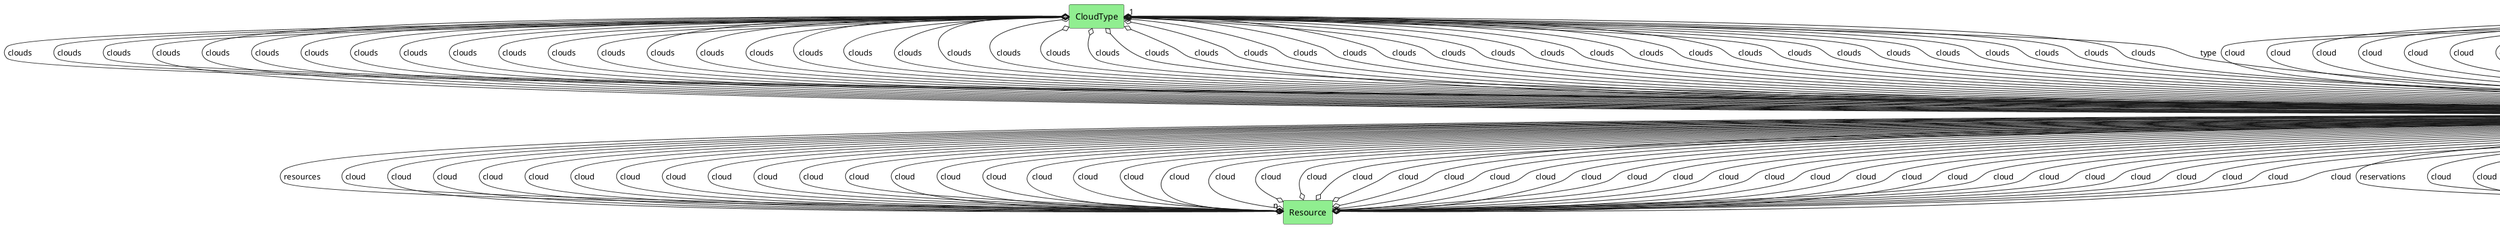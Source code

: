 @startuml

class "Cloud" as Model {
 string name
 string ename

 create()
 reserve()
 
}

rectangle "CloudType" as CloudType #lightblue {
}

Model o--> "1" CloudType : type


rectangle "Resource" as Resource #lightblue {
}

Model *--> "n" Resource : resources


rectangle "Device" as Device #lightblue {
}

Model o--> "n" Device : devices


rectangle "AggregatedDevice" as AggregatedDevice #lightblue {
}

Model o--> "n" AggregatedDevice : adevices


rectangle "DataCenter" as DataCenter #lightblue {
}

Model o--> "n" DataCenter : datacenters


rectangle "Reservation" as Reservation #lightblue {
}

Model *--> "n" Reservation : reservations


rectangle "Request" as Request #lightblue {
}

Model *--> "n" Request : requests




    rectangle "CloudType" as CloudType #lightgreen {
    }
    
        CloudType   o--> "n" Model : "clouds"
    
    rectangle "Image" as Image #lightgreen {
    }
    
        Image   o--> "1" Model : "cloud"
    
    rectangle "MultiCloud" as MultiCloud #lightgreen {
    }
    
        MultiCloud   o--> "n" Model : "clouds"
    
    rectangle "Request" as Request #lightgreen {
    }
    
        Request   o--> "1" Model : "cloud"
    
    rectangle "Reservation" as Reservation #lightgreen {
    }
    
        Reservation   o--> "1" Model : "cloud"
    
    rectangle "Resource" as Resource #lightgreen {
    }
    
        Resource   o--> "1" Model : "cloud"
    
    rectangle "CloudType" as CloudType #lightgreen {
    }
    
        CloudType   o--> "n" Model : "clouds"
    
    rectangle "Image" as Image #lightgreen {
    }
    
        Image   o--> "1" Model : "cloud"
    
    rectangle "MultiCloud" as MultiCloud #lightgreen {
    }
    
        MultiCloud   o--> "n" Model : "clouds"
    
    rectangle "Request" as Request #lightgreen {
    }
    
        Request   o--> "1" Model : "cloud"
    
    rectangle "Reservation" as Reservation #lightgreen {
    }
    
        Reservation   o--> "1" Model : "cloud"
    
    rectangle "Resource" as Resource #lightgreen {
    }
    
        Resource   o--> "1" Model : "cloud"
    
    rectangle "CloudType" as CloudType #lightgreen {
    }
    
        CloudType   o--> "n" Model : "clouds"
    
    rectangle "Image" as Image #lightgreen {
    }
    
        Image   o--> "1" Model : "cloud"
    
    rectangle "MultiCloud" as MultiCloud #lightgreen {
    }
    
        MultiCloud   o--> "n" Model : "clouds"
    
    rectangle "Request" as Request #lightgreen {
    }
    
        Request   o--> "1" Model : "cloud"
    
    rectangle "Reservation" as Reservation #lightgreen {
    }
    
        Reservation   o--> "1" Model : "cloud"
    
    rectangle "Resource" as Resource #lightgreen {
    }
    
        Resource   o--> "1" Model : "cloud"
    
    rectangle "CloudType" as CloudType #lightgreen {
    }
    
        CloudType   o--> "n" Model : "clouds"
    
    rectangle "Image" as Image #lightgreen {
    }
    
        Image   o--> "1" Model : "cloud"
    
    rectangle "MultiCloud" as MultiCloud #lightgreen {
    }
    
        MultiCloud   o--> "n" Model : "clouds"
    
    rectangle "Request" as Request #lightgreen {
    }
    
        Request   o--> "1" Model : "cloud"
    
    rectangle "Reservation" as Reservation #lightgreen {
    }
    
        Reservation   o--> "1" Model : "cloud"
    
    rectangle "Resource" as Resource #lightgreen {
    }
    
        Resource   o--> "1" Model : "cloud"
    
    rectangle "CloudType" as CloudType #lightgreen {
    }
    
        CloudType   o--> "n" Model : "clouds"
    
    rectangle "Image" as Image #lightgreen {
    }
    
        Image   o--> "1" Model : "cloud"
    
    rectangle "MultiCloud" as MultiCloud #lightgreen {
    }
    
        MultiCloud   o--> "n" Model : "clouds"
    
    rectangle "Request" as Request #lightgreen {
    }
    
        Request   o--> "1" Model : "cloud"
    
    rectangle "Reservation" as Reservation #lightgreen {
    }
    
        Reservation   o--> "1" Model : "cloud"
    
    rectangle "Resource" as Resource #lightgreen {
    }
    
        Resource   o--> "1" Model : "cloud"
    
    rectangle "CloudType" as CloudType #lightgreen {
    }
    
        CloudType   o--> "n" Model : "clouds"
    
    rectangle "Image" as Image #lightgreen {
    }
    
        Image   o--> "1" Model : "cloud"
    
    rectangle "MultiCloud" as MultiCloud #lightgreen {
    }
    
        MultiCloud   o--> "n" Model : "clouds"
    
    rectangle "Request" as Request #lightgreen {
    }
    
        Request   o--> "1" Model : "cloud"
    
    rectangle "Reservation" as Reservation #lightgreen {
    }
    
        Reservation   o--> "1" Model : "cloud"
    
    rectangle "Resource" as Resource #lightgreen {
    }
    
        Resource   o--> "1" Model : "cloud"
    
    rectangle "CloudType" as CloudType #lightgreen {
    }
    
        CloudType   o--> "n" Model : "clouds"
    
    rectangle "Image" as Image #lightgreen {
    }
    
        Image   o--> "1" Model : "cloud"
    
    rectangle "MultiCloud" as MultiCloud #lightgreen {
    }
    
        MultiCloud   o--> "n" Model : "clouds"
    
    rectangle "Request" as Request #lightgreen {
    }
    
        Request   o--> "1" Model : "cloud"
    
    rectangle "Reservation" as Reservation #lightgreen {
    }
    
        Reservation   o--> "1" Model : "cloud"
    
    rectangle "Resource" as Resource #lightgreen {
    }
    
        Resource   o--> "1" Model : "cloud"
    
    rectangle "CloudType" as CloudType #lightgreen {
    }
    
        CloudType   o--> "n" Model : "clouds"
    
    rectangle "Image" as Image #lightgreen {
    }
    
        Image   o--> "1" Model : "cloud"
    
    rectangle "MultiCloud" as MultiCloud #lightgreen {
    }
    
        MultiCloud   o--> "n" Model : "clouds"
    
    rectangle "Request" as Request #lightgreen {
    }
    
        Request   o--> "1" Model : "cloud"
    
    rectangle "Reservation" as Reservation #lightgreen {
    }
    
        Reservation   o--> "1" Model : "cloud"
    
    rectangle "Resource" as Resource #lightgreen {
    }
    
        Resource   o--> "1" Model : "cloud"
    
    rectangle "CloudType" as CloudType #lightgreen {
    }
    
        CloudType   o--> "n" Model : "clouds"
    
    rectangle "Image" as Image #lightgreen {
    }
    
        Image   o--> "1" Model : "cloud"
    
    rectangle "MultiCloud" as MultiCloud #lightgreen {
    }
    
        MultiCloud   o--> "n" Model : "clouds"
    
    rectangle "Request" as Request #lightgreen {
    }
    
        Request   o--> "1" Model : "cloud"
    
    rectangle "Reservation" as Reservation #lightgreen {
    }
    
        Reservation   o--> "1" Model : "cloud"
    
    rectangle "Resource" as Resource #lightgreen {
    }
    
        Resource   o--> "1" Model : "cloud"
    
    rectangle "CloudType" as CloudType #lightgreen {
    }
    
        CloudType   o--> "n" Model : "clouds"
    
    rectangle "Image" as Image #lightgreen {
    }
    
        Image   o--> "1" Model : "cloud"
    
    rectangle "MultiCloud" as MultiCloud #lightgreen {
    }
    
        MultiCloud   o--> "n" Model : "clouds"
    
    rectangle "Request" as Request #lightgreen {
    }
    
        Request   o--> "1" Model : "cloud"
    
    rectangle "Reservation" as Reservation #lightgreen {
    }
    
        Reservation   o--> "1" Model : "cloud"
    
    rectangle "Resource" as Resource #lightgreen {
    }
    
        Resource   o--> "1" Model : "cloud"
    
    rectangle "CloudType" as CloudType #lightgreen {
    }
    
        CloudType   o--> "n" Model : "clouds"
    
    rectangle "Image" as Image #lightgreen {
    }
    
        Image   o--> "1" Model : "cloud"
    
    rectangle "MultiCloud" as MultiCloud #lightgreen {
    }
    
        MultiCloud   o--> "n" Model : "clouds"
    
    rectangle "Request" as Request #lightgreen {
    }
    
        Request   o--> "1" Model : "cloud"
    
    rectangle "Reservation" as Reservation #lightgreen {
    }
    
        Reservation   o--> "1" Model : "cloud"
    
    rectangle "Resource" as Resource #lightgreen {
    }
    
        Resource   o--> "1" Model : "cloud"
    
    rectangle "CloudType" as CloudType #lightgreen {
    }
    
        CloudType   o--> "n" Model : "clouds"
    
    rectangle "Image" as Image #lightgreen {
    }
    
        Image   o--> "1" Model : "cloud"
    
    rectangle "MultiCloud" as MultiCloud #lightgreen {
    }
    
        MultiCloud   o--> "n" Model : "clouds"
    
    rectangle "Request" as Request #lightgreen {
    }
    
        Request   o--> "1" Model : "cloud"
    
    rectangle "Reservation" as Reservation #lightgreen {
    }
    
        Reservation   o--> "1" Model : "cloud"
    
    rectangle "Resource" as Resource #lightgreen {
    }
    
        Resource   o--> "1" Model : "cloud"
    
    rectangle "CloudType" as CloudType #lightgreen {
    }
    
        CloudType   o--> "n" Model : "clouds"
    
    rectangle "Image" as Image #lightgreen {
    }
    
        Image   o--> "1" Model : "cloud"
    
    rectangle "MultiCloud" as MultiCloud #lightgreen {
    }
    
        MultiCloud   o--> "n" Model : "clouds"
    
    rectangle "Request" as Request #lightgreen {
    }
    
        Request   o--> "1" Model : "cloud"
    
    rectangle "Reservation" as Reservation #lightgreen {
    }
    
        Reservation   o--> "1" Model : "cloud"
    
    rectangle "Resource" as Resource #lightgreen {
    }
    
        Resource   o--> "1" Model : "cloud"
    
    rectangle "CloudType" as CloudType #lightgreen {
    }
    
        CloudType   o--> "n" Model : "clouds"
    
    rectangle "Image" as Image #lightgreen {
    }
    
        Image   o--> "1" Model : "cloud"
    
    rectangle "MultiCloud" as MultiCloud #lightgreen {
    }
    
        MultiCloud   o--> "n" Model : "clouds"
    
    rectangle "Request" as Request #lightgreen {
    }
    
        Request   o--> "1" Model : "cloud"
    
    rectangle "Reservation" as Reservation #lightgreen {
    }
    
        Reservation   o--> "1" Model : "cloud"
    
    rectangle "Resource" as Resource #lightgreen {
    }
    
        Resource   o--> "1" Model : "cloud"
    
    rectangle "CloudType" as CloudType #lightgreen {
    }
    
        CloudType   o--> "n" Model : "clouds"
    
    rectangle "Image" as Image #lightgreen {
    }
    
        Image   o--> "1" Model : "cloud"
    
    rectangle "MultiCloud" as MultiCloud #lightgreen {
    }
    
        MultiCloud   o--> "n" Model : "clouds"
    
    rectangle "Request" as Request #lightgreen {
    }
    
        Request   o--> "1" Model : "cloud"
    
    rectangle "Reservation" as Reservation #lightgreen {
    }
    
        Reservation   o--> "1" Model : "cloud"
    
    rectangle "Resource" as Resource #lightgreen {
    }
    
        Resource   o--> "1" Model : "cloud"
    
    rectangle "CloudType" as CloudType #lightgreen {
    }
    
        CloudType   o--> "n" Model : "clouds"
    
    rectangle "Image" as Image #lightgreen {
    }
    
        Image   o--> "1" Model : "cloud"
    
    rectangle "MultiCloud" as MultiCloud #lightgreen {
    }
    
        MultiCloud   o--> "n" Model : "clouds"
    
    rectangle "Request" as Request #lightgreen {
    }
    
        Request   o--> "1" Model : "cloud"
    
    rectangle "Reservation" as Reservation #lightgreen {
    }
    
        Reservation   o--> "1" Model : "cloud"
    
    rectangle "Resource" as Resource #lightgreen {
    }
    
        Resource   o--> "1" Model : "cloud"
    
    rectangle "CloudType" as CloudType #lightgreen {
    }
    
        CloudType   o--> "n" Model : "clouds"
    
    rectangle "Image" as Image #lightgreen {
    }
    
        Image   o--> "1" Model : "cloud"
    
    rectangle "MultiCloud" as MultiCloud #lightgreen {
    }
    
        MultiCloud   o--> "n" Model : "clouds"
    
    rectangle "Request" as Request #lightgreen {
    }
    
        Request   o--> "1" Model : "cloud"
    
    rectangle "Reservation" as Reservation #lightgreen {
    }
    
        Reservation   o--> "1" Model : "cloud"
    
    rectangle "Resource" as Resource #lightgreen {
    }
    
        Resource   o--> "1" Model : "cloud"
    
    rectangle "CloudType" as CloudType #lightgreen {
    }
    
        CloudType   o--> "n" Model : "clouds"
    
    rectangle "Image" as Image #lightgreen {
    }
    
        Image   o--> "1" Model : "cloud"
    
    rectangle "MultiCloud" as MultiCloud #lightgreen {
    }
    
        MultiCloud   o--> "n" Model : "clouds"
    
    rectangle "Request" as Request #lightgreen {
    }
    
        Request   o--> "1" Model : "cloud"
    
    rectangle "Reservation" as Reservation #lightgreen {
    }
    
        Reservation   o--> "1" Model : "cloud"
    
    rectangle "Resource" as Resource #lightgreen {
    }
    
        Resource   o--> "1" Model : "cloud"
    
    rectangle "CloudType" as CloudType #lightgreen {
    }
    
        CloudType   o--> "n" Model : "clouds"
    
    rectangle "Image" as Image #lightgreen {
    }
    
        Image   o--> "1" Model : "cloud"
    
    rectangle "MultiCloud" as MultiCloud #lightgreen {
    }
    
        MultiCloud   o--> "n" Model : "clouds"
    
    rectangle "Request" as Request #lightgreen {
    }
    
        Request   o--> "1" Model : "cloud"
    
    rectangle "Reservation" as Reservation #lightgreen {
    }
    
        Reservation   o--> "1" Model : "cloud"
    
    rectangle "Resource" as Resource #lightgreen {
    }
    
        Resource   o--> "1" Model : "cloud"
    
    rectangle "CloudType" as CloudType #lightgreen {
    }
    
        CloudType   o--> "n" Model : "clouds"
    
    rectangle "Image" as Image #lightgreen {
    }
    
        Image   o--> "1" Model : "cloud"
    
    rectangle "MultiCloud" as MultiCloud #lightgreen {
    }
    
        MultiCloud   o--> "n" Model : "clouds"
    
    rectangle "Request" as Request #lightgreen {
    }
    
        Request   o--> "1" Model : "cloud"
    
    rectangle "Reservation" as Reservation #lightgreen {
    }
    
        Reservation   o--> "1" Model : "cloud"
    
    rectangle "Resource" as Resource #lightgreen {
    }
    
        Resource   o--> "1" Model : "cloud"
    
    rectangle "CloudType" as CloudType #lightgreen {
    }
    
        CloudType   o--> "n" Model : "clouds"
    
    rectangle "Image" as Image #lightgreen {
    }
    
        Image   o--> "1" Model : "cloud"
    
    rectangle "MultiCloud" as MultiCloud #lightgreen {
    }
    
        MultiCloud   o--> "n" Model : "clouds"
    
    rectangle "Request" as Request #lightgreen {
    }
    
        Request   o--> "1" Model : "cloud"
    
    rectangle "Reservation" as Reservation #lightgreen {
    }
    
        Reservation   o--> "1" Model : "cloud"
    
    rectangle "Resource" as Resource #lightgreen {
    }
    
        Resource   o--> "1" Model : "cloud"
    
    rectangle "CloudType" as CloudType #lightgreen {
    }
    
        CloudType   o--> "n" Model : "clouds"
    
    rectangle "Image" as Image #lightgreen {
    }
    
        Image   o--> "1" Model : "cloud"
    
    rectangle "MultiCloud" as MultiCloud #lightgreen {
    }
    
        MultiCloud   o--> "n" Model : "clouds"
    
    rectangle "Request" as Request #lightgreen {
    }
    
        Request   o--> "1" Model : "cloud"
    
    rectangle "Reservation" as Reservation #lightgreen {
    }
    
        Reservation   o--> "1" Model : "cloud"
    
    rectangle "Resource" as Resource #lightgreen {
    }
    
        Resource   o--> "1" Model : "cloud"
    
    rectangle "CloudType" as CloudType #lightgreen {
    }
    
        CloudType   o--> "n" Model : "clouds"
    
    rectangle "Image" as Image #lightgreen {
    }
    
        Image   o--> "1" Model : "cloud"
    
    rectangle "MultiCloud" as MultiCloud #lightgreen {
    }
    
        MultiCloud   o--> "n" Model : "clouds"
    
    rectangle "Request" as Request #lightgreen {
    }
    
        Request   o--> "1" Model : "cloud"
    
    rectangle "Reservation" as Reservation #lightgreen {
    }
    
        Reservation   o--> "1" Model : "cloud"
    
    rectangle "Resource" as Resource #lightgreen {
    }
    
        Resource   o--> "1" Model : "cloud"
    
    rectangle "CloudType" as CloudType #lightgreen {
    }
    
        CloudType   o--> "n" Model : "clouds"
    
    rectangle "Image" as Image #lightgreen {
    }
    
        Image   o--> "1" Model : "cloud"
    
    rectangle "MultiCloud" as MultiCloud #lightgreen {
    }
    
        MultiCloud   o--> "n" Model : "clouds"
    
    rectangle "Request" as Request #lightgreen {
    }
    
        Request   o--> "1" Model : "cloud"
    
    rectangle "Reservation" as Reservation #lightgreen {
    }
    
        Reservation   o--> "1" Model : "cloud"
    
    rectangle "Resource" as Resource #lightgreen {
    }
    
        Resource   o--> "1" Model : "cloud"
    
    rectangle "CloudType" as CloudType #lightgreen {
    }
    
        CloudType   o--> "n" Model : "clouds"
    
    rectangle "Image" as Image #lightgreen {
    }
    
        Image   o--> "1" Model : "cloud"
    
    rectangle "MultiCloud" as MultiCloud #lightgreen {
    }
    
        MultiCloud   o--> "n" Model : "clouds"
    
    rectangle "Request" as Request #lightgreen {
    }
    
        Request   o--> "1" Model : "cloud"
    
    rectangle "Reservation" as Reservation #lightgreen {
    }
    
        Reservation   o--> "1" Model : "cloud"
    
    rectangle "Resource" as Resource #lightgreen {
    }
    
        Resource   o--> "1" Model : "cloud"
    
    rectangle "CloudType" as CloudType #lightgreen {
    }
    
        CloudType   o--> "n" Model : "clouds"
    
    rectangle "Image" as Image #lightgreen {
    }
    
        Image   o--> "1" Model : "cloud"
    
    rectangle "MultiCloud" as MultiCloud #lightgreen {
    }
    
        MultiCloud   o--> "n" Model : "clouds"
    
    rectangle "Request" as Request #lightgreen {
    }
    
        Request   o--> "1" Model : "cloud"
    
    rectangle "Reservation" as Reservation #lightgreen {
    }
    
        Reservation   o--> "1" Model : "cloud"
    
    rectangle "Resource" as Resource #lightgreen {
    }
    
        Resource   o--> "1" Model : "cloud"
    
    rectangle "CloudType" as CloudType #lightgreen {
    }
    
        CloudType   o--> "n" Model : "clouds"
    
    rectangle "Image" as Image #lightgreen {
    }
    
        Image   o--> "1" Model : "cloud"
    
    rectangle "MultiCloud" as MultiCloud #lightgreen {
    }
    
        MultiCloud   o--> "n" Model : "clouds"
    
    rectangle "Request" as Request #lightgreen {
    }
    
        Request   o--> "1" Model : "cloud"
    
    rectangle "Reservation" as Reservation #lightgreen {
    }
    
        Reservation   o--> "1" Model : "cloud"
    
    rectangle "Resource" as Resource #lightgreen {
    }
    
        Resource   o--> "1" Model : "cloud"
    
    rectangle "CloudType" as CloudType #lightgreen {
    }
    
        CloudType   o--> "n" Model : "clouds"
    
    rectangle "Image" as Image #lightgreen {
    }
    
        Image   o--> "1" Model : "cloud"
    
    rectangle "MultiCloud" as MultiCloud #lightgreen {
    }
    
        MultiCloud   o--> "n" Model : "clouds"
    
    rectangle "Request" as Request #lightgreen {
    }
    
        Request   o--> "1" Model : "cloud"
    
    rectangle "Reservation" as Reservation #lightgreen {
    }
    
        Reservation   o--> "1" Model : "cloud"
    
    rectangle "Resource" as Resource #lightgreen {
    }
    
        Resource   o--> "1" Model : "cloud"
    
    rectangle "CloudType" as CloudType #lightgreen {
    }
    
        CloudType   o--> "n" Model : "clouds"
    
    rectangle "Image" as Image #lightgreen {
    }
    
        Image   o--> "1" Model : "cloud"
    
    rectangle "MultiCloud" as MultiCloud #lightgreen {
    }
    
        MultiCloud   o--> "n" Model : "clouds"
    
    rectangle "Request" as Request #lightgreen {
    }
    
        Request   o--> "1" Model : "cloud"
    
    rectangle "Reservation" as Reservation #lightgreen {
    }
    
        Reservation   o--> "1" Model : "cloud"
    
    rectangle "Resource" as Resource #lightgreen {
    }
    
        Resource   o--> "1" Model : "cloud"
    
    rectangle "CloudType" as CloudType #lightgreen {
    }
    
        CloudType   o--> "n" Model : "clouds"
    
    rectangle "Image" as Image #lightgreen {
    }
    
        Image   o--> "1" Model : "cloud"
    
    rectangle "MultiCloud" as MultiCloud #lightgreen {
    }
    
        MultiCloud   o--> "n" Model : "clouds"
    
    rectangle "Request" as Request #lightgreen {
    }
    
        Request   o--> "1" Model : "cloud"
    
    rectangle "Reservation" as Reservation #lightgreen {
    }
    
        Reservation   o--> "1" Model : "cloud"
    
    rectangle "Resource" as Resource #lightgreen {
    }
    
        Resource   o--> "1" Model : "cloud"
    
    rectangle "CloudType" as CloudType #lightgreen {
    }
    
        CloudType   o--> "n" Model : "clouds"
    
    rectangle "Image" as Image #lightgreen {
    }
    
        Image   o--> "1" Model : "cloud"
    
    rectangle "MultiCloud" as MultiCloud #lightgreen {
    }
    
        MultiCloud   o--> "n" Model : "clouds"
    
    rectangle "Request" as Request #lightgreen {
    }
    
        Request   o--> "1" Model : "cloud"
    
    rectangle "Reservation" as Reservation #lightgreen {
    }
    
        Reservation   o--> "1" Model : "cloud"
    
    rectangle "Resource" as Resource #lightgreen {
    }
    
        Resource   o--> "1" Model : "cloud"
    
    rectangle "CloudType" as CloudType #lightgreen {
    }
    
        CloudType   o--> "n" Model : "clouds"
    
    rectangle "Image" as Image #lightgreen {
    }
    
        Image   o--> "1" Model : "cloud"
    
    rectangle "MultiCloud" as MultiCloud #lightgreen {
    }
    
        MultiCloud   o--> "n" Model : "clouds"
    
    rectangle "Request" as Request #lightgreen {
    }
    
        Request   o--> "1" Model : "cloud"
    
    rectangle "Reservation" as Reservation #lightgreen {
    }
    
        Reservation   o--> "1" Model : "cloud"
    
    rectangle "Resource" as Resource #lightgreen {
    }
    
        Resource   o--> "1" Model : "cloud"
    
    rectangle "CloudType" as CloudType #lightgreen {
    }
    
        CloudType   o--> "n" Model : "clouds"
    
    rectangle "Image" as Image #lightgreen {
    }
    
        Image   o--> "1" Model : "cloud"
    
    rectangle "MultiCloud" as MultiCloud #lightgreen {
    }
    
        MultiCloud   o--> "n" Model : "clouds"
    
    rectangle "Request" as Request #lightgreen {
    }
    
        Request   o--> "1" Model : "cloud"
    
    rectangle "Reservation" as Reservation #lightgreen {
    }
    
        Reservation   o--> "1" Model : "cloud"
    
    rectangle "Resource" as Resource #lightgreen {
    }
    
        Resource   o--> "1" Model : "cloud"
    
    rectangle "CloudType" as CloudType #lightgreen {
    }
    
        CloudType   o--> "n" Model : "clouds"
    
    rectangle "Image" as Image #lightgreen {
    }
    
        Image   o--> "1" Model : "cloud"
    
    rectangle "MultiCloud" as MultiCloud #lightgreen {
    }
    
        MultiCloud   o--> "n" Model : "clouds"
    
    rectangle "Request" as Request #lightgreen {
    }
    
        Request   o--> "1" Model : "cloud"
    
    rectangle "Reservation" as Reservation #lightgreen {
    }
    
        Reservation   o--> "1" Model : "cloud"
    
    rectangle "Resource" as Resource #lightgreen {
    }
    
        Resource   o--> "1" Model : "cloud"
    
    rectangle "CloudType" as CloudType #lightgreen {
    }
    
        CloudType   o--> "n" Model : "clouds"
    
    rectangle "Image" as Image #lightgreen {
    }
    
        Image   o--> "1" Model : "cloud"
    
    rectangle "MultiCloud" as MultiCloud #lightgreen {
    }
    
        MultiCloud   o--> "n" Model : "clouds"
    
    rectangle "Request" as Request #lightgreen {
    }
    
        Request   o--> "1" Model : "cloud"
    
    rectangle "Reservation" as Reservation #lightgreen {
    }
    
        Reservation   o--> "1" Model : "cloud"
    
    rectangle "Resource" as Resource #lightgreen {
    }
    
        Resource   o--> "1" Model : "cloud"
    
    rectangle "CloudType" as CloudType #lightgreen {
    }
    
        CloudType   o--> "n" Model : "clouds"
    
    rectangle "Image" as Image #lightgreen {
    }
    
        Image   o--> "1" Model : "cloud"
    
    rectangle "MultiCloud" as MultiCloud #lightgreen {
    }
    
        MultiCloud   o--> "n" Model : "clouds"
    
    rectangle "Request" as Request #lightgreen {
    }
    
        Request   o--> "1" Model : "cloud"
    
    rectangle "Reservation" as Reservation #lightgreen {
    }
    
        Reservation   o--> "1" Model : "cloud"
    
    rectangle "Resource" as Resource #lightgreen {
    }
    
        Resource   o--> "1" Model : "cloud"
    
    rectangle "CloudType" as CloudType #lightgreen {
    }
    
        CloudType   o--> "n" Model : "clouds"
    
    rectangle "Image" as Image #lightgreen {
    }
    
        Image   o--> "1" Model : "cloud"
    
    rectangle "MultiCloud" as MultiCloud #lightgreen {
    }
    
        MultiCloud   o--> "n" Model : "clouds"
    
    rectangle "Request" as Request #lightgreen {
    }
    
        Request   o--> "1" Model : "cloud"
    
    rectangle "Reservation" as Reservation #lightgreen {
    }
    
        Reservation   o--> "1" Model : "cloud"
    
    rectangle "Resource" as Resource #lightgreen {
    }
    
        Resource   o--> "1" Model : "cloud"
    
    rectangle "CloudType" as CloudType #lightgreen {
    }
    
        CloudType   o--> "n" Model : "clouds"
    
    rectangle "Image" as Image #lightgreen {
    }
    
        Image   o--> "1" Model : "cloud"
    
    rectangle "MultiCloud" as MultiCloud #lightgreen {
    }
    
        MultiCloud   o--> "n" Model : "clouds"
    
    rectangle "Request" as Request #lightgreen {
    }
    
        Request   o--> "1" Model : "cloud"
    
    rectangle "Reservation" as Reservation #lightgreen {
    }
    
        Reservation   o--> "1" Model : "cloud"
    
    rectangle "Resource" as Resource #lightgreen {
    }
    
        Resource   o--> "1" Model : "cloud"
    
    rectangle "CloudType" as CloudType #lightgreen {
    }
    
        CloudType   o--> "n" Model : "clouds"
    
    rectangle "Image" as Image #lightgreen {
    }
    
        Image   o--> "1" Model : "cloud"
    
    rectangle "MultiCloud" as MultiCloud #lightgreen {
    }
    
        MultiCloud   o--> "n" Model : "clouds"
    
    rectangle "Request" as Request #lightgreen {
    }
    
        Request   o--> "1" Model : "cloud"
    
    rectangle "Reservation" as Reservation #lightgreen {
    }
    
        Reservation   o--> "1" Model : "cloud"
    
    rectangle "Resource" as Resource #lightgreen {
    }
    
        Resource   o--> "1" Model : "cloud"
    
    rectangle "CloudType" as CloudType #lightgreen {
    }
    
        CloudType   o--> "n" Model : "clouds"
    
    rectangle "Image" as Image #lightgreen {
    }
    
        Image   o--> "1" Model : "cloud"
    
    rectangle "MultiCloud" as MultiCloud #lightgreen {
    }
    
        MultiCloud   o--> "n" Model : "clouds"
    
    rectangle "Request" as Request #lightgreen {
    }
    
        Request   o--> "1" Model : "cloud"
    
    rectangle "Reservation" as Reservation #lightgreen {
    }
    
        Reservation   o--> "1" Model : "cloud"
    
    rectangle "Resource" as Resource #lightgreen {
    }
    
        Resource   o--> "1" Model : "cloud"
    
    rectangle "CloudType" as CloudType #lightgreen {
    }
    
        CloudType   o--> "n" Model : "clouds"
    
    rectangle "Image" as Image #lightgreen {
    }
    
        Image   o--> "1" Model : "cloud"
    
    rectangle "MultiCloud" as MultiCloud #lightgreen {
    }
    
        MultiCloud   o--> "n" Model : "clouds"
    
    rectangle "Request" as Request #lightgreen {
    }
    
        Request   o--> "1" Model : "cloud"
    
    rectangle "Reservation" as Reservation #lightgreen {
    }
    
        Reservation   o--> "1" Model : "cloud"
    
    rectangle "Resource" as Resource #lightgreen {
    }
    
        Resource   o--> "1" Model : "cloud"
    
    rectangle "CloudType" as CloudType #lightgreen {
    }
    
        CloudType   o--> "n" Model : "clouds"
    
    rectangle "Image" as Image #lightgreen {
    }
    
        Image   o--> "1" Model : "cloud"
    
    rectangle "MultiCloud" as MultiCloud #lightgreen {
    }
    
        MultiCloud   o--> "n" Model : "clouds"
    
    rectangle "AcceleratorResource" as AcceleratorResource #lightgreen {
    }
    
        AcceleratorResource   o--> "1" Model : "cloud"
    
    rectangle "ComputeResource" as ComputeResource #lightgreen {
    }
    
        ComputeResource   o--> "1" Model : "cloud"
    
    rectangle "NetworkResource" as NetworkResource #lightgreen {
    }
    
        NetworkResource   o--> "1" Model : "cloud"
    
    rectangle "Request" as Request #lightgreen {
    }
    
        Request   o--> "1" Model : "cloud"
    
    rectangle "Reservation" as Reservation #lightgreen {
    }
    
        Reservation   o--> "1" Model : "cloud"
    
    rectangle "Resource" as Resource #lightgreen {
    }
    
        Resource   o--> "1" Model : "cloud"
    
    rectangle "StorageResource" as StorageResource #lightgreen {
    }
    
        StorageResource   o--> "1" Model : "cloud"
    
    rectangle "CloudType" as CloudType #lightgreen {
    }
    
        CloudType   o--> "n" Model : "clouds"
    
    rectangle "Image" as Image #lightgreen {
    }
    
        Image   o--> "1" Model : "cloud"
    
    rectangle "MultiCloud" as MultiCloud #lightgreen {
    }
    
        MultiCloud   o--> "n" Model : "clouds"
    
    rectangle "AcceleratorResource" as AcceleratorResource #lightgreen {
    }
    
        AcceleratorResource   o--> "1" Model : "cloud"
    
    rectangle "ComputeResource" as ComputeResource #lightgreen {
    }
    
        ComputeResource   o--> "1" Model : "cloud"
    
    rectangle "NetworkResource" as NetworkResource #lightgreen {
    }
    
        NetworkResource   o--> "1" Model : "cloud"
    
    rectangle "Request" as Request #lightgreen {
    }
    
        Request   o--> "1" Model : "cloud"
    
    rectangle "Reservation" as Reservation #lightgreen {
    }
    
        Reservation   o--> "1" Model : "cloud"
    
    rectangle "Resource" as Resource #lightgreen {
    }
    
        Resource   o--> "1" Model : "cloud"
    
    rectangle "StorageResource" as StorageResource #lightgreen {
    }
    
        StorageResource   o--> "1" Model : "cloud"
    
    rectangle "CloudType" as CloudType #lightgreen {
    }
    
        CloudType   o--> "n" Model : "clouds"
    
    rectangle "Image" as Image #lightgreen {
    }
    
        Image   o--> "1" Model : "cloud"
    
    rectangle "MultiCloud" as MultiCloud #lightgreen {
    }
    
        MultiCloud   o--> "n" Model : "clouds"
    
    rectangle "AcceleratorResource" as AcceleratorResource #lightgreen {
    }
    
        AcceleratorResource   o--> "1" Model : "cloud"
    
    rectangle "ComputeResource" as ComputeResource #lightgreen {
    }
    
        ComputeResource   o--> "1" Model : "cloud"
    
    rectangle "NetworkResource" as NetworkResource #lightgreen {
    }
    
        NetworkResource   o--> "1" Model : "cloud"
    
    rectangle "Request" as Request #lightgreen {
    }
    
        Request   o--> "1" Model : "cloud"
    
    rectangle "Reservation" as Reservation #lightgreen {
    }
    
        Reservation   o--> "1" Model : "cloud"
    
    rectangle "Resource" as Resource #lightgreen {
    }
    
        Resource   o--> "1" Model : "cloud"
    
    rectangle "StorageResource" as StorageResource #lightgreen {
    }
    
        StorageResource   o--> "1" Model : "cloud"
    

@enduml
